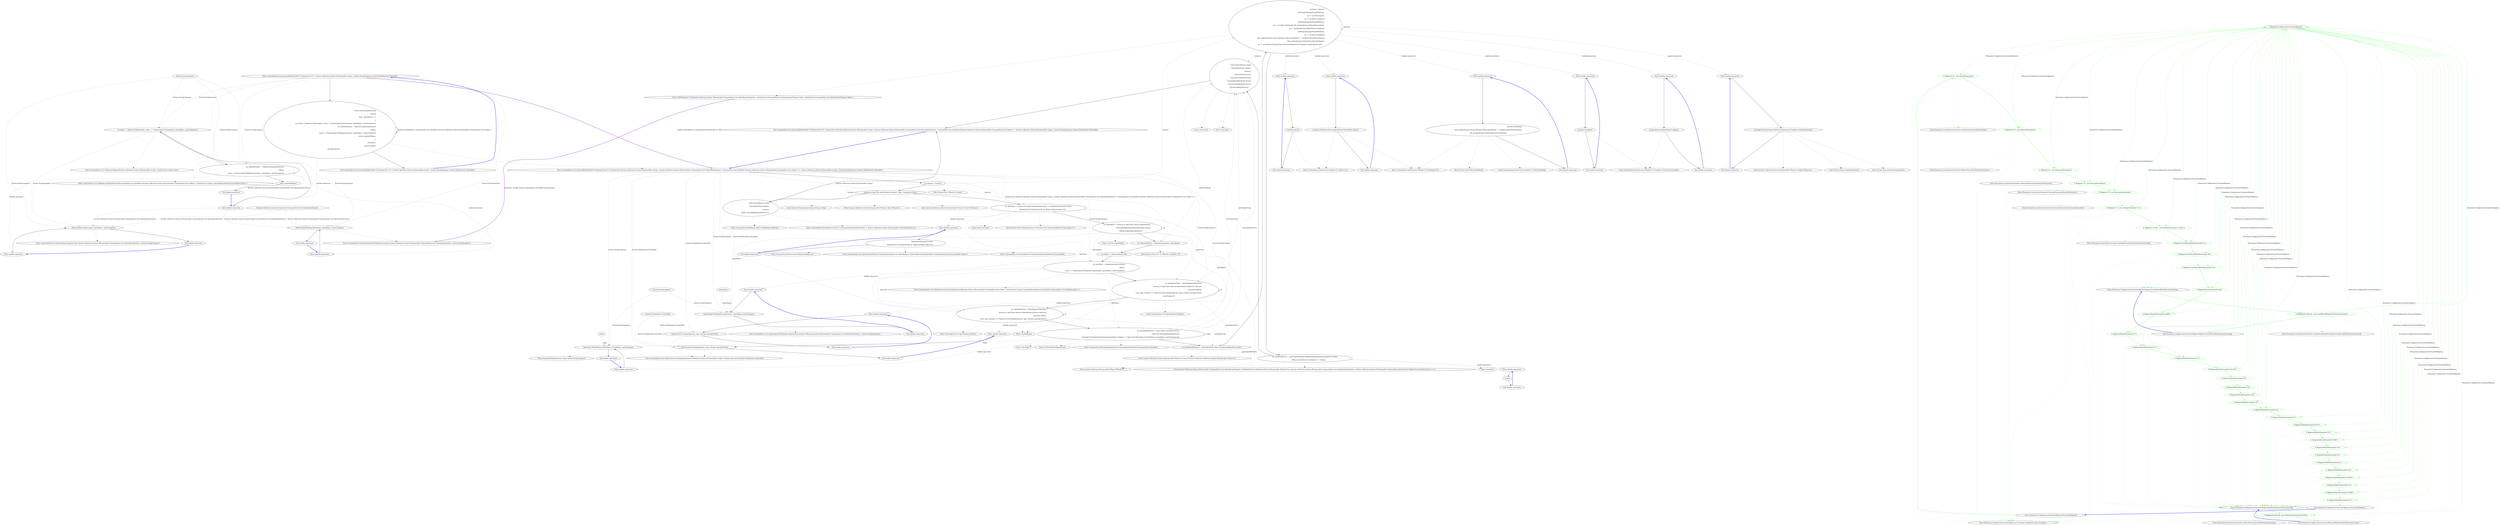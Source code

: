 digraph  {
n109 [label="System.StringComparer", span=""];
n110 [label="System.Collections.Generic.IEnumerable<CommandLine.Core.OptionSpecification>", span=""];
n111 [label="System.StringComparer", span=""];
n112 [label=optionSpecs, span=""];
n113 [label="System.Globalization.CultureInfo", span=""];
n114 [label=token, span=""];
n0 [cluster="CommandLine.Core.InstanceBuilder.Build<T>(System.Func<T>, System.Collections.Generic.IEnumerable<string>, System.StringComparer, System.Globalization.CultureInfo)", label="Entry CommandLine.Core.InstanceBuilder.Build<T>(System.Func<T>, System.Collections.Generic.IEnumerable<string>, System.StringComparer, System.Globalization.CultureInfo)", span="12-12"];
n1 [cluster="CommandLine.Core.InstanceBuilder.Build<T>(System.Func<T>, System.Collections.Generic.IEnumerable<string>, System.StringComparer, System.Globalization.CultureInfo)", label="return InstanceBuilder.Build(\r\n                factory,\r\n                (args, optionSpecs) =>\r\n                    {\r\n                        var tokens = Tokenizer.Tokenize(args, name => NameLookup.Contains(name, optionSpecs, nameComparer));\r\n                        var explodedTokens = Tokenizer.ExplodeOptionList(\r\n                            tokens,\r\n                            name => NameLookup.WithSeparator(name, optionSpecs, nameComparer));\r\n                        return explodedTokens;\r\n                    },\r\n                arguments,\r\n                nameComparer,\r\n                parsingCulture);", span="18-30"];
n5 [cluster="lambda expression", label="var tokens = Tokenizer.Tokenize(args, name => NameLookup.Contains(name, optionSpecs, nameComparer))", span="22-22"];
n12 [cluster="lambda expression", label="NameLookup.Contains(name, optionSpecs, nameComparer)", span="22-22"];
n6 [cluster="lambda expression", label="var explodedTokens = Tokenizer.ExplodeOptionList(\r\n                            tokens,\r\n                            name => NameLookup.WithSeparator(name, optionSpecs, nameComparer))", span="23-25"];
n16 [cluster="lambda expression", label="NameLookup.WithSeparator(name, optionSpecs, nameComparer)", span="25-25"];
n2 [cluster="CommandLine.Core.InstanceBuilder.Build<T>(System.Func<T>, System.Collections.Generic.IEnumerable<string>, System.StringComparer, System.Globalization.CultureInfo)", label="Exit CommandLine.Core.InstanceBuilder.Build<T>(System.Func<T>, System.Collections.Generic.IEnumerable<string>, System.StringComparer, System.Globalization.CultureInfo)", span="12-12"];
n3 [cluster="CommandLine.Core.InstanceBuilder.Build<T>(System.Func<T>, System.Func<System.Collections.Generic.IEnumerable<string>, System.Collections.Generic.IEnumerable<CommandLine.Core.OptionSpecification>, CommandLine.Core.StatePair<System.Collections.Generic.IEnumerable<CommandLine.Core.Token>>>, System.Collections.Generic.IEnumerable<string>, System.StringComparer, System.Globalization.CultureInfo)", label="Entry CommandLine.Core.InstanceBuilder.Build<T>(System.Func<T>, System.Func<System.Collections.Generic.IEnumerable<string>, System.Collections.Generic.IEnumerable<CommandLine.Core.OptionSpecification>, CommandLine.Core.StatePair<System.Collections.Generic.IEnumerable<CommandLine.Core.Token>>>, System.Collections.Generic.IEnumerable<string>, System.StringComparer, System.Globalization.CultureInfo)", span="33-33"];
n4 [cluster="lambda expression", label="Entry lambda expression", span="20-27"];
n9 [cluster="CommandLine.Core.Tokenizer.Tokenize(System.Collections.Generic.IEnumerable<string>, System.Func<string, bool>)", label="Entry CommandLine.Core.Tokenizer.Tokenize(System.Collections.Generic.IEnumerable<string>, System.Func<string, bool>)", span="11-11"];
n11 [cluster="lambda expression", label="Entry lambda expression", span="22-22"];
n7 [cluster="lambda expression", label="return explodedTokens;", span="26-26"];
n10 [cluster="CommandLine.Core.Tokenizer.ExplodeOptionList(CommandLine.Core.StatePair<System.Collections.Generic.IEnumerable<CommandLine.Core.Token>>, System.Func<string, CommandLine.Infrastructure.Maybe<char>>)", label="Entry CommandLine.Core.Tokenizer.ExplodeOptionList(CommandLine.Core.StatePair<System.Collections.Generic.IEnumerable<CommandLine.Core.Token>>, System.Func<string, CommandLine.Infrastructure.Maybe<char>>)", span="44-44"];
n15 [cluster="lambda expression", label="Entry lambda expression", span="25-25"];
n8 [cluster="lambda expression", label="Exit lambda expression", span="20-27"];
n13 [cluster="lambda expression", label="Exit lambda expression", span="22-22"];
n14 [cluster="CommandLine.Core.NameLookup.Contains(string, System.Collections.Generic.IEnumerable<CommandLine.Core.OptionSpecification>, System.StringComparer)", label="Entry CommandLine.Core.NameLookup.Contains(string, System.Collections.Generic.IEnumerable<CommandLine.Core.OptionSpecification>, System.StringComparer)", span="11-11"];
n17 [cluster="lambda expression", label="Exit lambda expression", span="25-25"];
n18 [cluster="CommandLine.Core.NameLookup.WithSeparator(string, System.Collections.Generic.IEnumerable<CommandLine.Core.OptionSpecification>, System.StringComparer)", label="Entry CommandLine.Core.NameLookup.WithSeparator(string, System.Collections.Generic.IEnumerable<CommandLine.Core.OptionSpecification>, System.StringComparer)", span="16-16"];
n19 [cluster="CommandLine.Core.InstanceBuilder.Build<T>(System.Func<T>, System.Func<System.Collections.Generic.IEnumerable<string>, System.Collections.Generic.IEnumerable<CommandLine.Core.OptionSpecification>, CommandLine.Core.StatePair<System.Collections.Generic.IEnumerable<CommandLine.Core.Token>>>, System.Collections.Generic.IEnumerable<string>, System.StringComparer, System.Globalization.CultureInfo)", label="var instance = factory()", span="40-40"];
n20 [cluster="CommandLine.Core.InstanceBuilder.Build<T>(System.Func<T>, System.Func<System.Collections.Generic.IEnumerable<string>, System.Collections.Generic.IEnumerable<CommandLine.Core.OptionSpecification>, CommandLine.Core.StatePair<System.Collections.Generic.IEnumerable<CommandLine.Core.Token>>>, System.Collections.Generic.IEnumerable<string>, System.StringComparer, System.Globalization.CultureInfo)", label="arguments.Any() && nameComparer.Equals(''--help'', arguments.First())", span="42-42"];
n24 [cluster="CommandLine.Core.InstanceBuilder.Build<T>(System.Func<T>, System.Func<System.Collections.Generic.IEnumerable<string>, System.Collections.Generic.IEnumerable<CommandLine.Core.OptionSpecification>, CommandLine.Core.StatePair<System.Collections.Generic.IEnumerable<CommandLine.Core.Token>>>, System.Collections.Generic.IEnumerable<string>, System.StringComparer, System.Globalization.CultureInfo)", label="var tokenizerResult = tokenizer(arguments, optionSpecs)", span="57-57"];
n26 [cluster="CommandLine.Core.InstanceBuilder.Build<T>(System.Func<T>, System.Func<System.Collections.Generic.IEnumerable<string>, System.Collections.Generic.IEnumerable<CommandLine.Core.OptionSpecification>, CommandLine.Core.StatePair<System.Collections.Generic.IEnumerable<CommandLine.Core.Token>>>, System.Collections.Generic.IEnumerable<string>, System.StringComparer, System.Globalization.CultureInfo)", label="var partitions = TokenPartitioner.Partition(\r\n                tokens,\r\n                name => TypeLookup.FindTypeDescriptor(name, optionSpecs, nameComparer))", span="61-63"];
n66 [cluster="lambda expression", label="TypeLookup.FindTypeDescriptor(name, optionSpecs, nameComparer)", span="63-63"];
n27 [cluster="CommandLine.Core.InstanceBuilder.Build<T>(System.Func<T>, System.Func<System.Collections.Generic.IEnumerable<string>, System.Collections.Generic.IEnumerable<CommandLine.Core.OptionSpecification>, CommandLine.Core.StatePair<System.Collections.Generic.IEnumerable<CommandLine.Core.Token>>>, System.Collections.Generic.IEnumerable<string>, System.StringComparer, System.Globalization.CultureInfo)", label="var optionSpecProps = OptionMapper.MapValues(\r\n                (from pt in specProps where pt.Specification.IsOption() select pt),\r\n                partitions.Options,\r\n                (vals, type, isScalar) => TypeConverter.ChangeType(vals, type, isScalar, parsingCulture),\r\n                nameComparer)", span="65-69"];
n70 [cluster="lambda expression", label="TypeConverter.ChangeType(vals, type, isScalar, parsingCulture)", span="68-68"];
n28 [cluster="CommandLine.Core.InstanceBuilder.Build<T>(System.Func<T>, System.Func<System.Collections.Generic.IEnumerable<string>, System.Collections.Generic.IEnumerable<CommandLine.Core.OptionSpecification>, CommandLine.Core.StatePair<System.Collections.Generic.IEnumerable<CommandLine.Core.Token>>>, System.Collections.Generic.IEnumerable<string>, System.StringComparer, System.Globalization.CultureInfo)", label="var valueSpecProps = ValueMapper.MapValues(\r\n                (from pt in specProps where pt.Specification.IsValue() select pt),\r\n                    partitions.Values,\r\n                (vals, type, isScalar) => TypeConverter.ChangeType(vals, type, isScalar, parsingCulture))", span="71-74"];
n74 [cluster="lambda expression", label="TypeConverter.ChangeType(vals, type, isScalar, parsingCulture)", span="74-74"];
n29 [cluster="CommandLine.Core.InstanceBuilder.Build<T>(System.Func<T>, System.Func<System.Collections.Generic.IEnumerable<string>, System.Collections.Generic.IEnumerable<CommandLine.Core.OptionSpecification>, CommandLine.Core.StatePair<System.Collections.Generic.IEnumerable<CommandLine.Core.Token>>>, System.Collections.Generic.IEnumerable<string>, System.StringComparer, System.Globalization.CultureInfo)", label="var missingValueErrors = from token in partitions.Errors\r\n                                     select new MissingValueOptionError(\r\n                                         NameInfo.FromOptionSpecification(optionSpecs.Single(o => token.Text.MatchName(o.ShortName, o.LongName, nameComparer))))", span="76-78"];
n77 [cluster="lambda expression", label="token.Text.MatchName(o.ShortName, o.LongName, nameComparer)", span="78-78"];
n35 [cluster="System.Func<TResult>.Invoke()", label="Entry System.Func<TResult>.Invoke()", span="0-0"];
n21 [cluster="CommandLine.Core.InstanceBuilder.Build<T>(System.Func<T>, System.Func<System.Collections.Generic.IEnumerable<string>, System.Collections.Generic.IEnumerable<CommandLine.Core.OptionSpecification>, CommandLine.Core.StatePair<System.Collections.Generic.IEnumerable<CommandLine.Core.Token>>>, System.Collections.Generic.IEnumerable<string>, System.StringComparer, System.Globalization.CultureInfo)", label="return ParserResult.Create(\r\n                    ParserResultType.Options,\r\n                    instance,\r\n                    new[] { new HelpRequestedError() });", span="44-47"];
n22 [cluster="CommandLine.Core.InstanceBuilder.Build<T>(System.Func<T>, System.Func<System.Collections.Generic.IEnumerable<string>, System.Collections.Generic.IEnumerable<CommandLine.Core.OptionSpecification>, CommandLine.Core.StatePair<System.Collections.Generic.IEnumerable<CommandLine.Core.Token>>>, System.Collections.Generic.IEnumerable<string>, System.StringComparer, System.Globalization.CultureInfo)", label="var specProps = instance.GetType().GetSpecifications(pi => SpecificationProperty.Create(\r\n                    Specification.FromProperty(pi), pi, Maybe.Nothing<object>()))", span="50-51"];
n31 [cluster="CommandLine.Core.InstanceBuilder.Build<T>(System.Func<T>, System.Func<System.Collections.Generic.IEnumerable<string>, System.Collections.Generic.IEnumerable<CommandLine.Core.OptionSpecification>, CommandLine.Core.StatePair<System.Collections.Generic.IEnumerable<CommandLine.Core.Token>>>, System.Collections.Generic.IEnumerable<string>, System.StringComparer, System.Globalization.CultureInfo)", label="instance = instance\r\n                .SetProperties(specPropsWithValue,\r\n                    sp => sp.Value.IsJust(),\r\n                    sp => sp.Value.FromJust())\r\n                .SetProperties(specPropsWithValue,\r\n                    sp => sp.Value.IsNothing() && sp.Specification.DefaultValue.IsJust(),\r\n                    sp => sp.Specification.DefaultValue.FromJust())\r\n                .SetProperties(specPropsWithValue,\r\n                    sp => sp.Value.IsNothing()\r\n                        && sp.Specification.ConversionType.ToDescriptorKind() == TypeDescriptorKind.Sequence\r\n                        && sp.Specification.DefaultValue.MatchNothing(),\r\n                    sp => sp.Property.PropertyType.GetGenericArguments().Single().CreateEmptyArray())", span="82-93"];
n36 [cluster="System.Collections.Generic.IEnumerable<TSource>.Any<TSource>()", label="Entry System.Collections.Generic.IEnumerable<TSource>.Any<TSource>()", span="0-0"];
n37 [cluster="System.Collections.Generic.IEnumerable<TSource>.First<TSource>()", label="Entry System.Collections.Generic.IEnumerable<TSource>.First<TSource>()", span="0-0"];
n38 [cluster="System.StringComparer.Equals(string, string)", label="Entry System.StringComparer.Equals(string, string)", span="0-0"];
n23 [cluster="CommandLine.Core.InstanceBuilder.Build<T>(System.Func<T>, System.Func<System.Collections.Generic.IEnumerable<string>, System.Collections.Generic.IEnumerable<CommandLine.Core.OptionSpecification>, CommandLine.Core.StatePair<System.Collections.Generic.IEnumerable<CommandLine.Core.Token>>>, System.Collections.Generic.IEnumerable<string>, System.StringComparer, System.Globalization.CultureInfo)", label="var optionSpecs = (from pt in specProps select pt.Specification)\r\n                .ThrowingValidate(SpecificationGuards.Lookup)\r\n                .OfType<OptionSpecification>()", span="53-55"];
n41 [cluster="object.GetType()", label="Entry object.GetType()", span="0-0"];
n42 [cluster="System.Type.GetSpecifications<T>(System.Func<System.Reflection.PropertyInfo, T>)", label="Entry System.Type.GetSpecifications<T>(System.Func<System.Reflection.PropertyInfo, T>)", span="12-12"];
n59 [cluster="lambda expression", label="Entry lambda expression", span="50-51"];
n43 [cluster="Unk.ThrowingValidate", label="Entry Unk.ThrowingValidate", span=""];
n44 [cluster="System.Collections.IEnumerable.OfType<TResult>()", label="Entry System.Collections.IEnumerable.OfType<TResult>()", span="0-0"];
n25 [cluster="CommandLine.Core.InstanceBuilder.Build<T>(System.Func<T>, System.Func<System.Collections.Generic.IEnumerable<string>, System.Collections.Generic.IEnumerable<CommandLine.Core.OptionSpecification>, CommandLine.Core.StatePair<System.Collections.Generic.IEnumerable<CommandLine.Core.Token>>>, System.Collections.Generic.IEnumerable<string>, System.StringComparer, System.Globalization.CultureInfo)", label="var tokens = tokenizerResult.Value", span="59-59"];
n45 [cluster="System.Func<T1, T2, TResult>.Invoke(T1, T2)", label="Entry System.Func<T1, T2, TResult>.Invoke(T1, T2)", span="0-0"];
n33 [cluster="CommandLine.Core.InstanceBuilder.Build<T>(System.Func<T>, System.Func<System.Collections.Generic.IEnumerable<string>, System.Collections.Generic.IEnumerable<CommandLine.Core.OptionSpecification>, CommandLine.Core.StatePair<System.Collections.Generic.IEnumerable<CommandLine.Core.Token>>>, System.Collections.Generic.IEnumerable<string>, System.StringComparer, System.Globalization.CultureInfo)", label="return ParserResult.Create(\r\n                ParserResultType.Options,\r\n                instance,\r\n                tokenizerResult.Errors\r\n                    .Concat(missingValueErrors)\r\n                    .Concat(optionSpecProps.Errors)\r\n                    .Concat(valueSpecProps.Errors)\r\n                    .Concat(validationErrors));", span="98-105"];
n46 [cluster="CommandLine.Core.TokenPartitioner.Partition(System.Collections.Generic.IEnumerable<CommandLine.Core.Token>, System.Func<string, CommandLine.Infrastructure.Maybe<CommandLine.Core.TypeDescriptor>>)", label="Entry CommandLine.Core.TokenPartitioner.Partition(System.Collections.Generic.IEnumerable<CommandLine.Core.Token>, System.Func<string, CommandLine.Infrastructure.Maybe<CommandLine.Core.TypeDescriptor>>)", span="12-12"];
n65 [cluster="lambda expression", label="Entry lambda expression", span="63-63"];
n47 [cluster="CommandLine.Core.Specification.IsOption()", label="Entry CommandLine.Core.Specification.IsOption()", span="11-11"];
n48 [cluster="Unk.MapValues", label="Entry Unk.MapValues", span=""];
n69 [cluster="lambda expression", label="Entry lambda expression", span="68-68"];
n30 [cluster="CommandLine.Core.InstanceBuilder.Build<T>(System.Func<T>, System.Func<System.Collections.Generic.IEnumerable<string>, System.Collections.Generic.IEnumerable<CommandLine.Core.OptionSpecification>, CommandLine.Core.StatePair<System.Collections.Generic.IEnumerable<CommandLine.Core.Token>>>, System.Collections.Generic.IEnumerable<string>, System.StringComparer, System.Globalization.CultureInfo)", label="var specPropsWithValue = optionSpecProps.Value.Concat(valueSpecProps.Value)", span="80-80"];
n49 [cluster="CommandLine.Core.Specification.IsValue()", label="Entry CommandLine.Core.Specification.IsValue()", span="16-16"];
n73 [cluster="lambda expression", label="Entry lambda expression", span="74-74"];
n50 [cluster="CommandLine.MissingValueOptionError.MissingValueOptionError(CommandLine.NameInfo)", label="Entry CommandLine.MissingValueOptionError.MissingValueOptionError(CommandLine.NameInfo)", span="261-261"];
n51 [cluster="Unk.Single", label="Entry Unk.Single", span=""];
n52 [cluster="Unk.FromOptionSpecification", label="Entry Unk.FromOptionSpecification", span=""];
n76 [cluster="lambda expression", label="Entry lambda expression", span="78-78"];
n53 [cluster="System.Collections.Generic.IEnumerable<TSource>.Concat<TSource>(System.Collections.Generic.IEnumerable<TSource>)", label="Entry System.Collections.Generic.IEnumerable<TSource>.Concat<TSource>(System.Collections.Generic.IEnumerable<TSource>)", span="0-0"];
n32 [cluster="CommandLine.Core.InstanceBuilder.Build<T>(System.Func<T>, System.Func<System.Collections.Generic.IEnumerable<string>, System.Collections.Generic.IEnumerable<CommandLine.Core.OptionSpecification>, CommandLine.Core.StatePair<System.Collections.Generic.IEnumerable<CommandLine.Core.Token>>>, System.Collections.Generic.IEnumerable<string>, System.StringComparer, System.Globalization.CultureInfo)", label="var validationErrors = specPropsWithValue.Validate(SpecificationPropertyRules.Lookup)\r\n                .OfType<Just<Error>>().Select(e => e.Value)", span="95-96"];
n54 [cluster="T.SetProperties<T>(System.Collections.Generic.IEnumerable<CommandLine.Core.SpecificationProperty>, System.Func<CommandLine.Core.SpecificationProperty, bool>, System.Func<CommandLine.Core.SpecificationProperty, object>)", label="Entry T.SetProperties<T>(System.Collections.Generic.IEnumerable<CommandLine.Core.SpecificationProperty>, System.Func<CommandLine.Core.SpecificationProperty, bool>, System.Func<CommandLine.Core.SpecificationProperty, object>)", span="38-38"];
n80 [cluster="lambda expression", label="Entry lambda expression", span="84-84"];
n84 [cluster="lambda expression", label="Entry lambda expression", span="85-85"];
n88 [cluster="lambda expression", label="Entry lambda expression", span="87-87"];
n92 [cluster="lambda expression", label="Entry lambda expression", span="88-88"];
n95 [cluster="lambda expression", label="Entry lambda expression", span="90-92"];
n100 [cluster="lambda expression", label="Entry lambda expression", span="93-93"];
n55 [cluster="System.Collections.Generic.IEnumerable<CommandLine.Core.SpecificationProperty>.Validate(System.Collections.Generic.IEnumerable<System.Func<System.Collections.Generic.IEnumerable<CommandLine.Core.SpecificationProperty>, System.Collections.Generic.IEnumerable<CommandLine.Infrastructure.Maybe<CommandLine.Error>>>>)", label="Entry System.Collections.Generic.IEnumerable<CommandLine.Core.SpecificationProperty>.Validate(System.Collections.Generic.IEnumerable<System.Func<System.Collections.Generic.IEnumerable<CommandLine.Core.SpecificationProperty>, System.Collections.Generic.IEnumerable<CommandLine.Infrastructure.Maybe<CommandLine.Error>>>>)", span="40-40"];
n56 [cluster="Unk.Select", label="Entry Unk.Select", span=""];
n106 [cluster="lambda expression", label="Entry lambda expression", span="96-96"];
n34 [cluster="CommandLine.Core.InstanceBuilder.Build<T>(System.Func<T>, System.Func<System.Collections.Generic.IEnumerable<string>, System.Collections.Generic.IEnumerable<CommandLine.Core.OptionSpecification>, CommandLine.Core.StatePair<System.Collections.Generic.IEnumerable<CommandLine.Core.Token>>>, System.Collections.Generic.IEnumerable<string>, System.StringComparer, System.Globalization.CultureInfo)", label="Exit CommandLine.Core.InstanceBuilder.Build<T>(System.Func<T>, System.Func<System.Collections.Generic.IEnumerable<string>, System.Collections.Generic.IEnumerable<CommandLine.Core.OptionSpecification>, CommandLine.Core.StatePair<System.Collections.Generic.IEnumerable<CommandLine.Core.Token>>>, System.Collections.Generic.IEnumerable<string>, System.StringComparer, System.Globalization.CultureInfo)", span="33-33"];
n57 [cluster="Unk.Concat", label="Entry Unk.Concat", span=""];
n58 [cluster="Unk.Create", label="Entry Unk.Create", span=""];
n39 [cluster="CommandLine.HelpRequestedError.HelpRequestedError()", label="Entry CommandLine.HelpRequestedError.HelpRequestedError()", span="338-338"];
n40 [cluster="CommandLine.ParserResult.Create<T>(CommandLine.ParserResultType, T, System.Collections.Generic.IEnumerable<CommandLine.Error>)", label="Entry CommandLine.ParserResult.Create<T>(CommandLine.ParserResultType, T, System.Collections.Generic.IEnumerable<CommandLine.Error>)", span="100-100"];
n60 [cluster="lambda expression", label="SpecificationProperty.Create(\r\n                    Specification.FromProperty(pi), pi, Maybe.Nothing<object>())", span="50-51"];
n61 [cluster="lambda expression", label="Exit lambda expression", span="50-51"];
n62 [cluster="CommandLine.Core.Specification.FromProperty(System.Reflection.PropertyInfo)", label="Entry CommandLine.Core.Specification.FromProperty(System.Reflection.PropertyInfo)", span="74-74"];
n63 [cluster="CommandLine.Infrastructure.Maybe.Nothing<T>()", label="Entry CommandLine.Infrastructure.Maybe.Nothing<T>()", span="66-66"];
n64 [cluster="CommandLine.Core.SpecificationProperty.Create(CommandLine.Core.Specification, System.Reflection.PropertyInfo, CommandLine.Infrastructure.Maybe<object>)", label="Entry CommandLine.Core.SpecificationProperty.Create(CommandLine.Core.Specification, System.Reflection.PropertyInfo, CommandLine.Infrastructure.Maybe<object>)", span="21-21"];
n67 [cluster="lambda expression", label="Exit lambda expression", span="63-63"];
n68 [cluster="CommandLine.Core.TypeLookup.FindTypeDescriptor(string, System.Collections.Generic.IEnumerable<CommandLine.Core.OptionSpecification>, System.StringComparer)", label="Entry CommandLine.Core.TypeLookup.FindTypeDescriptor(string, System.Collections.Generic.IEnumerable<CommandLine.Core.OptionSpecification>, System.StringComparer)", span="11-11"];
n71 [cluster="lambda expression", label="Exit lambda expression", span="68-68"];
n72 [cluster="CommandLine.Core.TypeConverter.ChangeType(System.Collections.Generic.IEnumerable<string>, System.Type, bool, System.Globalization.CultureInfo)", label="Entry CommandLine.Core.TypeConverter.ChangeType(System.Collections.Generic.IEnumerable<string>, System.Type, bool, System.Globalization.CultureInfo)", span="12-12"];
n75 [cluster="lambda expression", label="Exit lambda expression", span="74-74"];
n78 [cluster="lambda expression", label="Exit lambda expression", span="78-78"];
n79 [cluster="string.MatchName(string, string, System.StringComparer)", label="Entry string.MatchName(string, string, System.StringComparer)", span="8-8"];
n81 [cluster="lambda expression", label="sp.Value.IsJust()", span="84-84"];
n82 [cluster="lambda expression", label="Exit lambda expression", span="84-84"];
n83 [cluster="CommandLine.Infrastructure.Maybe<T>.IsJust<T>()", label="Entry CommandLine.Infrastructure.Maybe<T>.IsJust<T>()", span="152-152"];
n85 [cluster="lambda expression", label="sp.Value.FromJust()", span="85-85"];
n86 [cluster="lambda expression", label="Exit lambda expression", span="85-85"];
n87 [cluster="CommandLine.Infrastructure.Maybe<T>.FromJust<T>(System.Exception)", label="Entry CommandLine.Infrastructure.Maybe<T>.FromJust<T>(System.Exception)", span="137-137"];
n89 [cluster="lambda expression", label="sp.Value.IsNothing() && sp.Specification.DefaultValue.IsJust()", span="87-87"];
n90 [cluster="lambda expression", label="Exit lambda expression", span="87-87"];
n91 [cluster="CommandLine.Infrastructure.Maybe<T>.IsNothing<T>()", label="Entry CommandLine.Infrastructure.Maybe<T>.IsNothing<T>()", span="147-147"];
n93 [cluster="lambda expression", label="sp.Specification.DefaultValue.FromJust()", span="88-88"];
n94 [cluster="lambda expression", label="Exit lambda expression", span="88-88"];
n96 [cluster="lambda expression", label="sp.Value.IsNothing()\r\n                        && sp.Specification.ConversionType.ToDescriptorKind() == TypeDescriptorKind.Sequence\r\n                        && sp.Specification.DefaultValue.MatchNothing()", span="90-92"];
n97 [cluster="lambda expression", label="Exit lambda expression", span="90-92"];
n98 [cluster="System.Type.ToDescriptorKind()", label="Entry System.Type.ToDescriptorKind()", span="22-22"];
n99 [cluster="CommandLine.Infrastructure.Maybe<T>.MatchNothing()", label="Entry CommandLine.Infrastructure.Maybe<T>.MatchNothing()", span="26-26"];
n101 [cluster="lambda expression", label="sp.Property.PropertyType.GetGenericArguments().Single().CreateEmptyArray()", span="93-93"];
n102 [cluster="lambda expression", label="Exit lambda expression", span="93-93"];
n103 [cluster="System.Type.GetGenericArguments()", label="Entry System.Type.GetGenericArguments()", span="0-0"];
n104 [cluster="System.Collections.Generic.IEnumerable<TSource>.Single<TSource>()", label="Entry System.Collections.Generic.IEnumerable<TSource>.Single<TSource>()", span="0-0"];
n105 [cluster="System.Type.CreateEmptyArray()", label="Entry System.Type.CreateEmptyArray()", span="81-81"];
n107 [cluster="lambda expression", label="e.Value", span="96-96"];
n108 [cluster="lambda expression", label="Exit lambda expression", span="96-96"];
d1 [cluster="Humanizer.Configuration.FormatterRegistry.FormatterRegistry()", color=green, community=0, label="0: Register(''ar'', new ArabicFormatter())", span="8-8"];
d50 [label="Humanizer.Configuration.FormatterRegistry", span=""];
d0 [cluster="Humanizer.Configuration.FormatterRegistry.FormatterRegistry()", label="Entry Humanizer.Configuration.FormatterRegistry.FormatterRegistry()", span="6-6"];
d2 [cluster="Humanizer.Configuration.FormatterRegistry.FormatterRegistry()", color=green, community=0, label="0: Register(''he'', new HebrewFormatter())", span="9-9"];
d35 [cluster="Humanizer.Localisation.Formatters.ArabicFormatter.ArabicFormatter()", label="Entry Humanizer.Localisation.Formatters.ArabicFormatter.ArabicFormatter()", span="7-7"];
d36 [cluster="Humanizer.Configuration.LocaliserRegistry<TLocaliser>.Register(string, TLocaliser)", label="Entry Humanizer.Configuration.LocaliserRegistry<TLocaliser>.Register(string, TLocaliser)", span="54-54"];
d3 [cluster="Humanizer.Configuration.FormatterRegistry.FormatterRegistry()", color=green, community=0, label="0: Register(''ro'', new RomanianFormatter())", span="10-10"];
d37 [cluster="Humanizer.Localisation.Formatters.HebrewFormatter.HebrewFormatter()", label="Entry Humanizer.Localisation.Formatters.HebrewFormatter.HebrewFormatter()", span="7-7"];
d4 [cluster="Humanizer.Configuration.FormatterRegistry.FormatterRegistry()", color=green, community=0, label="0: Register(''ru'', new RussianFormatter())", span="11-11"];
d38 [cluster="Humanizer.Localisation.Formatters.RomanianFormatter.RomanianFormatter()", label="Entry Humanizer.Localisation.Formatters.RomanianFormatter.RomanianFormatter()", span="6-6"];
d5 [cluster="Humanizer.Configuration.FormatterRegistry.FormatterRegistry()", color=green, community=0, label="0: Register(''sl'', new SlovenianFormatter())", span="12-12"];
d39 [cluster="Humanizer.Localisation.Formatters.RussianFormatter.RussianFormatter()", label="Entry Humanizer.Localisation.Formatters.RussianFormatter.RussianFormatter()", span="6-6"];
d6 [cluster="Humanizer.Configuration.FormatterRegistry.FormatterRegistry()", color=green, community=0, label="0: Register(''sr'', new SerbianFormatter(''sr''))", span="13-13"];
d40 [cluster="Humanizer.Localisation.Formatters.SlovenianFormatter.SlovenianFormatter()", label="Entry Humanizer.Localisation.Formatters.SlovenianFormatter.SlovenianFormatter()", span="7-7"];
d7 [cluster="Humanizer.Configuration.FormatterRegistry.FormatterRegistry()", color=green, community=0, label="0: Register(''sr-Latn'', new SerbianFormatter(''sr-Latn''))", span="14-14"];
d41 [cluster="Humanizer.Localisation.Formatters.SerbianFormatter.SerbianFormatter(string)", label="Entry Humanizer.Localisation.Formatters.SerbianFormatter.SerbianFormatter(string)", span="6-6"];
d8 [cluster="Humanizer.Configuration.FormatterRegistry.FormatterRegistry()", color=green, community=0, label="0: RegisterCzechSlovakPolishFormatter(''cs'')", span="15-15"];
d9 [cluster="Humanizer.Configuration.FormatterRegistry.FormatterRegistry()", color=green, community=0, label="0: RegisterCzechSlovakPolishFormatter(''pl'')", span="16-16"];
d42 [cluster="Humanizer.Configuration.FormatterRegistry.RegisterCzechSlovakPolishFormatter(string)", label="Entry Humanizer.Configuration.FormatterRegistry.RegisterCzechSlovakPolishFormatter(string)", span="48-48"];
d10 [cluster="Humanizer.Configuration.FormatterRegistry.FormatterRegistry()", color=green, community=0, label="0: RegisterCzechSlovakPolishFormatter(''sk'')", span="17-17"];
d11 [cluster="Humanizer.Configuration.FormatterRegistry.FormatterRegistry()", color=green, community=0, label="0: RegisterDefaultFormatter(''bg'')", span="18-18"];
d12 [cluster="Humanizer.Configuration.FormatterRegistry.FormatterRegistry()", color=green, community=0, label="0: RegisterDefaultFormatter(''pt-BR'')", span="19-19"];
d43 [cluster="Humanizer.Configuration.FormatterRegistry.RegisterDefaultFormatter(string)", label="Entry Humanizer.Configuration.FormatterRegistry.RegisterDefaultFormatter(string)", span="43-43"];
d13 [cluster="Humanizer.Configuration.FormatterRegistry.FormatterRegistry()", color=green, community=0, label="0: RegisterDefaultFormatter(''sv'')", span="20-20"];
d14 [cluster="Humanizer.Configuration.FormatterRegistry.FormatterRegistry()", color=green, community=0, label="0: RegisterDefaultFormatter(''tr'')", span="21-21"];
d15 [cluster="Humanizer.Configuration.FormatterRegistry.FormatterRegistry()", color=green, community=0, label="0: RegisterDefaultFormatter(''vi'')", span="22-22"];
d16 [cluster="Humanizer.Configuration.FormatterRegistry.FormatterRegistry()", color=green, community=0, label="0: RegisterDefaultFormatter(''en-US'')", span="23-23"];
d17 [cluster="Humanizer.Configuration.FormatterRegistry.FormatterRegistry()", color=green, community=0, label="0: RegisterDefaultFormatter(''af'')", span="24-24"];
d18 [cluster="Humanizer.Configuration.FormatterRegistry.FormatterRegistry()", color=green, community=0, label="0: RegisterDefaultFormatter(''da'')", span="25-25"];
d19 [cluster="Humanizer.Configuration.FormatterRegistry.FormatterRegistry()", color=green, community=0, label="0: RegisterDefaultFormatter(''de'')", span="26-26"];
d20 [cluster="Humanizer.Configuration.FormatterRegistry.FormatterRegistry()", color=green, community=0, label="0: RegisterDefaultFormatter(''el'')", span="27-27"];
d21 [cluster="Humanizer.Configuration.FormatterRegistry.FormatterRegistry()", color=green, community=0, label="0: RegisterDefaultFormatter(''es'')", span="28-28"];
d22 [cluster="Humanizer.Configuration.FormatterRegistry.FormatterRegistry()", color=green, community=0, label="0: RegisterDefaultFormatter(''fa'')", span="29-29"];
d23 [cluster="Humanizer.Configuration.FormatterRegistry.FormatterRegistry()", color=green, community=0, label="0: RegisterDefaultFormatter(''fi-FI'')", span="30-30"];
d24 [cluster="Humanizer.Configuration.FormatterRegistry.FormatterRegistry()", color=green, community=0, label="0: RegisterDefaultFormatter(''fr'')", span="31-31"];
d25 [cluster="Humanizer.Configuration.FormatterRegistry.FormatterRegistry()", color=green, community=0, label="0: RegisterDefaultFormatter(''fr-BE'')", span="32-32"];
d26 [cluster="Humanizer.Configuration.FormatterRegistry.FormatterRegistry()", color=green, community=0, label="0: RegisterDefaultFormatter(''hu'')", span="33-33"];
d27 [cluster="Humanizer.Configuration.FormatterRegistry.FormatterRegistry()", color=green, community=0, label="0: RegisterDefaultFormatter(''id'')", span="34-34"];
d28 [cluster="Humanizer.Configuration.FormatterRegistry.FormatterRegistry()", color=green, community=0, label="0: RegisterDefaultFormatter(''ja'')", span="35-35"];
d29 [cluster="Humanizer.Configuration.FormatterRegistry.FormatterRegistry()", color=green, community=0, label="0: RegisterDefaultFormatter(''nb'')", span="36-36"];
d30 [cluster="Humanizer.Configuration.FormatterRegistry.FormatterRegistry()", color=green, community=0, label="0: RegisterDefaultFormatter(''nb-NO'')", span="37-37"];
d31 [cluster="Humanizer.Configuration.FormatterRegistry.FormatterRegistry()", color=green, community=0, label="0: RegisterDefaultFormatter(''nl'')", span="38-38"];
d32 [cluster="Humanizer.Configuration.FormatterRegistry.FormatterRegistry()", color=green, community=0, label="0: RegisterDefaultFormatter(''bn-BD'')", span="39-39"];
d33 [cluster="Humanizer.Configuration.FormatterRegistry.FormatterRegistry()", color=green, community=0, label="0: RegisterDefaultFormatter(''it'')", span="40-40"];
d34 [cluster="Humanizer.Configuration.FormatterRegistry.FormatterRegistry()", label="Exit Humanizer.Configuration.FormatterRegistry.FormatterRegistry()", span="6-6"];
d44 [cluster="Humanizer.Configuration.FormatterRegistry.RegisterDefaultFormatter(string)", color=green, community=0, label="0: Register(localeCode, new DefaultFormatter(localeCode))", span="45-45"];
d45 [cluster="Humanizer.Configuration.FormatterRegistry.RegisterDefaultFormatter(string)", label="Exit Humanizer.Configuration.FormatterRegistry.RegisterDefaultFormatter(string)", span="43-43"];
d46 [cluster="Humanizer.Localisation.Formatters.DefaultFormatter.DefaultFormatter(string)", label="Entry Humanizer.Localisation.Formatters.DefaultFormatter.DefaultFormatter(string)", span="16-16"];
d47 [cluster="Humanizer.Configuration.FormatterRegistry.RegisterCzechSlovakPolishFormatter(string)", color=green, community=0, label="0: Register(localeCode, new CzechSlovakPolishFormatter(localeCode))", span="50-50"];
d48 [cluster="Humanizer.Configuration.FormatterRegistry.RegisterCzechSlovakPolishFormatter(string)", label="Exit Humanizer.Configuration.FormatterRegistry.RegisterCzechSlovakPolishFormatter(string)", span="48-48"];
d49 [cluster="Humanizer.Localisation.Formatters.CzechSlovakPolishFormatter.CzechSlovakPolishFormatter(string)", label="Entry Humanizer.Localisation.Formatters.CzechSlovakPolishFormatter.CzechSlovakPolishFormatter(string)", span="6-6"];
n109 -> n5  [color=darkseagreen4, key=1, label="System.StringComparer", style=dashed];
n109 -> n12  [color=darkseagreen4, key=1, label="System.StringComparer", style=dashed];
n109 -> n6  [color=darkseagreen4, key=1, label="System.StringComparer", style=dashed];
n109 -> n16  [color=darkseagreen4, key=1, label="System.StringComparer", style=dashed];
n110 -> n12  [color=darkseagreen4, key=1, label="System.Collections.Generic.IEnumerable<CommandLine.Core.OptionSpecification>", style=dashed];
n110 -> n16  [color=darkseagreen4, key=1, label="System.Collections.Generic.IEnumerable<CommandLine.Core.OptionSpecification>", style=dashed];
n111 -> n66  [color=darkseagreen4, key=1, label="System.StringComparer", style=dashed];
n111 -> n77  [color=darkseagreen4, key=1, label="System.StringComparer", style=dashed];
n112 -> n66  [color=darkseagreen4, key=1, label=optionSpecs, style=dashed];
n113 -> n70  [color=darkseagreen4, key=1, label="System.Globalization.CultureInfo", style=dashed];
n113 -> n74  [color=darkseagreen4, key=1, label="System.Globalization.CultureInfo", style=dashed];
n114 -> n77  [color=darkseagreen4, key=1, label=token, style=dashed];
n0 -> n1  [key=0, style=solid];
n0 -> n5  [color=darkseagreen4, key=1, label="System.StringComparer", style=dashed];
n0 -> n12  [color=darkseagreen4, key=1, label="System.StringComparer", style=dashed];
n0 -> n6  [color=darkseagreen4, key=1, label="System.StringComparer", style=dashed];
n0 -> n16  [color=darkseagreen4, key=1, label="System.StringComparer", style=dashed];
n0 -> n3  [color=darkorchid, key=3, label="method methodReturn CommandLine.ParserResult<T> Build", style=bold];
n1 -> n2  [key=0, style=solid];
n1 -> n3  [key=2, style=dotted];
n1 -> n4  [color=darkseagreen4, key=1, label="lambda expression", style=dashed];
n1 -> n1  [color=darkorchid, key=3, label="method methodReturn CommandLine.Core.StatePair<System.Collections.Generic.IEnumerable<CommandLine.Core.Token>> ", style=bold];
n5 -> n6  [key=0, style=solid];
n5 -> n9  [key=2, style=dotted];
n5 -> n11  [color=darkseagreen4, key=1, label="lambda expression", style=dashed];
n12 -> n13  [key=0, style=solid];
n12 -> n14  [key=2, style=dotted];
n6 -> n7  [key=0, style=solid];
n6 -> n10  [key=2, style=dotted];
n6 -> n15  [color=darkseagreen4, key=1, label="lambda expression", style=dashed];
n16 -> n17  [key=0, style=solid];
n16 -> n18  [key=2, style=dotted];
n2 -> n0  [color=blue, key=0, style=bold];
n3 -> n19  [key=0, style=solid];
n3 -> n20  [color=darkseagreen4, key=1, label="System.Collections.Generic.IEnumerable<string>", style=dashed];
n3 -> n24  [color=darkseagreen4, key=1, label="System.Func<System.Collections.Generic.IEnumerable<string>, System.Collections.Generic.IEnumerable<CommandLine.Core.OptionSpecification>, CommandLine.Core.StatePair<System.Collections.Generic.IEnumerable<CommandLine.Core.Token>>>", style=dashed];
n3 -> n26  [color=darkseagreen4, key=1, label="System.StringComparer", style=dashed];
n3 -> n66  [color=darkseagreen4, key=1, label="System.StringComparer", style=dashed];
n3 -> n27  [color=darkseagreen4, key=1, label="System.StringComparer", style=dashed];
n3 -> n70  [color=darkseagreen4, key=1, label="System.Globalization.CultureInfo", style=dashed];
n3 -> n28  [color=darkseagreen4, key=1, label="System.Globalization.CultureInfo", style=dashed];
n3 -> n74  [color=darkseagreen4, key=1, label="System.Globalization.CultureInfo", style=dashed];
n3 -> n29  [color=darkseagreen4, key=1, label="System.StringComparer", style=dashed];
n3 -> n77  [color=darkseagreen4, key=1, label="System.StringComparer", style=dashed];
n4 -> n5  [key=0, style=solid];
n4 -> n12  [color=darkseagreen4, key=1, label="System.Collections.Generic.IEnumerable<CommandLine.Core.OptionSpecification>", style=dashed];
n4 -> n6  [color=darkseagreen4, key=1, label="System.Collections.Generic.IEnumerable<CommandLine.Core.OptionSpecification>", style=dashed];
n4 -> n16  [color=darkseagreen4, key=1, label="System.Collections.Generic.IEnumerable<CommandLine.Core.OptionSpecification>", style=dashed];
n11 -> n12  [key=0, style=solid];
n7 -> n8  [key=0, style=solid];
n15 -> n16  [key=0, style=solid];
n8 -> n4  [color=blue, key=0, style=bold];
n13 -> n11  [color=blue, key=0, style=bold];
n17 -> n15  [color=blue, key=0, style=bold];
n19 -> n20  [key=0, style=solid];
n19 -> n35  [key=2, style=dotted];
n19 -> n21  [color=darkseagreen4, key=1, label=instance, style=dashed];
n19 -> n22  [color=darkseagreen4, key=1, label=instance, style=dashed];
n19 -> n31  [color=darkseagreen4, key=1, label=instance, style=dashed];
n20 -> n21  [key=0, style=solid];
n20 -> n22  [key=0, style=solid];
n20 -> n36  [key=2, style=dotted];
n20 -> n37  [key=2, style=dotted];
n20 -> n38  [key=2, style=dotted];
n24 -> n25  [key=0, style=solid];
n24 -> n45  [key=2, style=dotted];
n24 -> n33  [color=darkseagreen4, key=1, label=tokenizerResult, style=dashed];
n26 -> n27  [key=0, style=solid];
n26 -> n46  [key=2, style=dotted];
n26 -> n65  [color=darkseagreen4, key=1, label="lambda expression", style=dashed];
n26 -> n28  [color=darkseagreen4, key=1, label=partitions, style=dashed];
n26 -> n29  [color=darkseagreen4, key=1, label=partitions, style=dashed];
n66 -> n67  [key=0, style=solid];
n66 -> n68  [key=2, style=dotted];
n27 -> n28  [key=0, style=solid];
n27 -> n47  [key=2, style=dotted];
n27 -> n48  [key=2, style=dotted];
n27 -> n27  [color=darkseagreen4, key=1, label=pt, style=dashed];
n27 -> n69  [color=darkseagreen4, key=1, label="lambda expression", style=dashed];
n27 -> n30  [color=darkseagreen4, key=1, label=optionSpecProps, style=dashed];
n27 -> n33  [color=darkseagreen4, key=1, label=optionSpecProps, style=dashed];
n70 -> n71  [key=0, style=solid];
n70 -> n72  [key=2, style=dotted];
n28 -> n29  [key=0, style=solid];
n28 -> n49  [key=2, style=dotted];
n28 -> n48  [key=2, style=dotted];
n28 -> n28  [color=darkseagreen4, key=1, label=pt, style=dashed];
n28 -> n73  [color=darkseagreen4, key=1, label="lambda expression", style=dashed];
n28 -> n30  [color=darkseagreen4, key=1, label=valueSpecProps, style=dashed];
n28 -> n33  [color=darkseagreen4, key=1, label=valueSpecProps, style=dashed];
n74 -> n75  [key=0, style=solid];
n74 -> n72  [key=2, style=dotted];
n29 -> n30  [key=0, style=solid];
n29 -> n50  [key=2, style=dotted];
n29 -> n51  [key=2, style=dotted];
n29 -> n52  [key=2, style=dotted];
n29 -> n29  [color=darkseagreen4, key=1, label=token, style=dashed];
n29 -> n76  [color=darkseagreen4, key=1, label="lambda expression", style=dashed];
n29 -> n77  [color=darkseagreen4, key=1, label=token, style=dashed];
n29 -> n33  [color=darkseagreen4, key=1, label=missingValueErrors, style=dashed];
n77 -> n78  [key=0, style=solid];
n77 -> n79  [key=2, style=dotted];
n21 -> n34  [key=0, style=solid];
n21 -> n39  [key=2, style=dotted];
n21 -> n40  [key=2, style=dotted];
n22 -> n23  [key=0, style=solid];
n22 -> n41  [key=2, style=dotted];
n22 -> n42  [key=2, style=dotted];
n22 -> n59  [color=darkseagreen4, key=1, label="lambda expression", style=dashed];
n22 -> n27  [color=darkseagreen4, key=1, label=specProps, style=dashed];
n22 -> n28  [color=darkseagreen4, key=1, label=specProps, style=dashed];
n31 -> n32  [key=0, style=solid];
n31 -> n54  [key=2, style=dotted];
n31 -> n31  [color=darkseagreen4, key=1, label=instance, style=dashed];
n31 -> n80  [color=darkseagreen4, key=1, label="lambda expression", style=dashed];
n31 -> n84  [color=darkseagreen4, key=1, label="lambda expression", style=dashed];
n31 -> n88  [color=darkseagreen4, key=1, label="lambda expression", style=dashed];
n31 -> n92  [color=darkseagreen4, key=1, label="lambda expression", style=dashed];
n31 -> n95  [color=darkseagreen4, key=1, label="lambda expression", style=dashed];
n31 -> n100  [color=darkseagreen4, key=1, label="lambda expression", style=dashed];
n31 -> n33  [color=darkseagreen4, key=1, label=instance, style=dashed];
n23 -> n24  [key=0, style=solid];
n23 -> n43  [key=2, style=dotted];
n23 -> n44  [key=2, style=dotted];
n23 -> n23  [color=darkseagreen4, key=1, label=pt, style=dashed];
n23 -> n26  [color=darkseagreen4, key=1, label=optionSpecs, style=dashed];
n23 -> n66  [color=darkseagreen4, key=1, label=optionSpecs, style=dashed];
n23 -> n29  [color=darkseagreen4, key=1, label=optionSpecs, style=dashed];
n59 -> n60  [key=0, style=solid];
n25 -> n26  [key=0, style=solid];
n33 -> n34  [key=0, style=solid];
n33 -> n57  [key=2, style=dotted];
n33 -> n58  [key=2, style=dotted];
n65 -> n66  [key=0, style=solid];
n69 -> n70  [key=0, style=solid];
n30 -> n31  [key=0, style=solid];
n30 -> n53  [key=2, style=dotted];
n30 -> n32  [color=darkseagreen4, key=1, label=specPropsWithValue, style=dashed];
n73 -> n74  [key=0, style=solid];
n76 -> n77  [key=0, style=solid];
n32 -> n33  [key=0, style=solid];
n32 -> n55  [key=2, style=dotted];
n32 -> n44  [key=2, style=dotted];
n32 -> n56  [key=2, style=dotted];
n32 -> n106  [color=darkseagreen4, key=1, label="lambda expression", style=dashed];
n54 -> n18  [color=darkorchid, key=3, label="Parameter variable System.Globalization.CultureInfo parsingCulture", style=bold];
n80 -> n81  [key=0, style=solid];
n84 -> n85  [key=0, style=solid];
n88 -> n89  [key=0, style=solid];
n92 -> n93  [key=0, style=solid];
n95 -> n96  [key=0, style=solid];
n100 -> n101  [key=0, style=solid];
n106 -> n107  [key=0, style=solid];
n34 -> n3  [color=blue, key=0, style=bold];
n60 -> n61  [key=0, style=solid];
n60 -> n62  [key=2, style=dotted];
n60 -> n63  [key=2, style=dotted];
n60 -> n64  [key=2, style=dotted];
n61 -> n59  [color=blue, key=0, style=bold];
n67 -> n65  [color=blue, key=0, style=bold];
n71 -> n69  [color=blue, key=0, style=bold];
n75 -> n73  [color=blue, key=0, style=bold];
n78 -> n76  [color=blue, key=0, style=bold];
n81 -> n82  [key=0, style=solid];
n81 -> n83  [key=2, style=dotted];
n82 -> n80  [color=blue, key=0, style=bold];
n85 -> n86  [key=0, style=solid];
n85 -> n87  [key=2, style=dotted];
n86 -> n84  [color=blue, key=0, style=bold];
n89 -> n90  [key=0, style=solid];
n89 -> n91  [key=2, style=dotted];
n89 -> n83  [key=2, style=dotted];
n90 -> n88  [color=blue, key=0, style=bold];
n93 -> n94  [key=0, style=solid];
n93 -> n87  [key=2, style=dotted];
n94 -> n92  [color=blue, key=0, style=bold];
n96 -> n97  [key=0, style=solid];
n96 -> n91  [key=2, style=dotted];
n96 -> n98  [key=2, style=dotted];
n96 -> n99  [key=2, style=dotted];
n97 -> n95  [color=blue, key=0, style=bold];
n101 -> n102  [key=0, style=solid];
n101 -> n103  [key=2, style=dotted];
n101 -> n104  [key=2, style=dotted];
n101 -> n105  [key=2, style=dotted];
n102 -> n100  [color=blue, key=0, style=bold];
n107 -> n108  [key=0, style=solid];
n108 -> n106  [color=blue, key=0, style=bold];
d1 -> d2  [color=green, key=0, style=solid];
d1 -> d35  [color=green, key=2, style=dotted];
d1 -> d36  [color=green, key=2, style=dotted];
d50 -> d1  [color=green, key=1, label="Humanizer.Configuration.FormatterRegistry", style=dashed];
d50 -> d2  [color=green, key=1, label="Humanizer.Configuration.FormatterRegistry", style=dashed];
d50 -> d3  [color=green, key=1, label="Humanizer.Configuration.FormatterRegistry", style=dashed];
d50 -> d4  [color=green, key=1, label="Humanizer.Configuration.FormatterRegistry", style=dashed];
d50 -> d5  [color=green, key=1, label="Humanizer.Configuration.FormatterRegistry", style=dashed];
d50 -> d6  [color=green, key=1, label="Humanizer.Configuration.FormatterRegistry", style=dashed];
d50 -> d7  [color=green, key=1, label="Humanizer.Configuration.FormatterRegistry", style=dashed];
d50 -> d8  [color=green, key=1, label="Humanizer.Configuration.FormatterRegistry", style=dashed];
d50 -> d9  [color=green, key=1, label="Humanizer.Configuration.FormatterRegistry", style=dashed];
d50 -> d10  [color=green, key=1, label="Humanizer.Configuration.FormatterRegistry", style=dashed];
d50 -> d11  [color=green, key=1, label="Humanizer.Configuration.FormatterRegistry", style=dashed];
d50 -> d12  [color=green, key=1, label="Humanizer.Configuration.FormatterRegistry", style=dashed];
d50 -> d13  [color=green, key=1, label="Humanizer.Configuration.FormatterRegistry", style=dashed];
d50 -> d14  [color=green, key=1, label="Humanizer.Configuration.FormatterRegistry", style=dashed];
d50 -> d15  [color=green, key=1, label="Humanizer.Configuration.FormatterRegistry", style=dashed];
d50 -> d16  [color=green, key=1, label="Humanizer.Configuration.FormatterRegistry", style=dashed];
d50 -> d17  [color=green, key=1, label="Humanizer.Configuration.FormatterRegistry", style=dashed];
d50 -> d18  [color=green, key=1, label="Humanizer.Configuration.FormatterRegistry", style=dashed];
d50 -> d19  [color=green, key=1, label="Humanizer.Configuration.FormatterRegistry", style=dashed];
d50 -> d20  [color=green, key=1, label="Humanizer.Configuration.FormatterRegistry", style=dashed];
d50 -> d21  [color=green, key=1, label="Humanizer.Configuration.FormatterRegistry", style=dashed];
d50 -> d22  [color=green, key=1, label="Humanizer.Configuration.FormatterRegistry", style=dashed];
d50 -> d23  [color=green, key=1, label="Humanizer.Configuration.FormatterRegistry", style=dashed];
d50 -> d24  [color=green, key=1, label="Humanizer.Configuration.FormatterRegistry", style=dashed];
d50 -> d25  [color=green, key=1, label="Humanizer.Configuration.FormatterRegistry", style=dashed];
d50 -> d26  [color=green, key=1, label="Humanizer.Configuration.FormatterRegistry", style=dashed];
d50 -> d27  [color=green, key=1, label="Humanizer.Configuration.FormatterRegistry", style=dashed];
d50 -> d28  [color=green, key=1, label="Humanizer.Configuration.FormatterRegistry", style=dashed];
d50 -> d29  [color=green, key=1, label="Humanizer.Configuration.FormatterRegistry", style=dashed];
d50 -> d30  [color=green, key=1, label="Humanizer.Configuration.FormatterRegistry", style=dashed];
d50 -> d31  [color=green, key=1, label="Humanizer.Configuration.FormatterRegistry", style=dashed];
d50 -> d32  [color=green, key=1, label="Humanizer.Configuration.FormatterRegistry", style=dashed];
d50 -> d33  [color=green, key=1, label="Humanizer.Configuration.FormatterRegistry", style=dashed];
d50 -> d44  [color=green, key=1, label="Humanizer.Configuration.FormatterRegistry", style=dashed];
d50 -> d47  [color=green, key=1, label="Humanizer.Configuration.FormatterRegistry", style=dashed];
d0 -> d1  [color=green, key=0, style=solid];
d2 -> d3  [color=green, key=0, style=solid];
d2 -> d37  [color=green, key=2, style=dotted];
d2 -> d36  [color=green, key=2, style=dotted];
d3 -> d4  [color=green, key=0, style=solid];
d3 -> d38  [color=green, key=2, style=dotted];
d3 -> d36  [color=green, key=2, style=dotted];
d4 -> d5  [color=green, key=0, style=solid];
d4 -> d39  [color=green, key=2, style=dotted];
d4 -> d36  [color=green, key=2, style=dotted];
d5 -> d6  [color=green, key=0, style=solid];
d5 -> d40  [color=green, key=2, style=dotted];
d5 -> d36  [color=green, key=2, style=dotted];
d6 -> d7  [color=green, key=0, style=solid];
d6 -> d41  [color=green, key=2, style=dotted];
d6 -> d36  [color=green, key=2, style=dotted];
d7 -> d8  [color=green, key=0, style=solid];
d7 -> d41  [color=green, key=2, style=dotted];
d7 -> d36  [color=green, key=2, style=dotted];
d8 -> d9  [color=green, key=0, style=solid];
d8 -> d42  [color=green, key=2, style=dotted];
d9 -> d10  [color=green, key=0, style=solid];
d9 -> d42  [color=green, key=2, style=dotted];
d42 -> d47  [color=green, key=0, style=solid];
d10 -> d11  [color=green, key=0, style=solid];
d10 -> d42  [color=green, key=2, style=dotted];
d11 -> d12  [color=green, key=0, style=solid];
d11 -> d43  [color=green, key=2, style=dotted];
d12 -> d13  [color=green, key=0, style=solid];
d12 -> d43  [color=green, key=2, style=dotted];
d43 -> d44  [color=green, key=0, style=solid];
d13 -> d14  [color=green, key=0, style=solid];
d13 -> d43  [color=green, key=2, style=dotted];
d14 -> d15  [color=green, key=0, style=solid];
d14 -> d43  [color=green, key=2, style=dotted];
d15 -> d16  [color=green, key=0, style=solid];
d15 -> d43  [color=green, key=2, style=dotted];
d16 -> d17  [color=green, key=0, style=solid];
d16 -> d43  [color=green, key=2, style=dotted];
d17 -> d18  [color=green, key=0, style=solid];
d17 -> d43  [color=green, key=2, style=dotted];
d18 -> d19  [color=green, key=0, style=solid];
d18 -> d43  [color=green, key=2, style=dotted];
d19 -> d20  [color=green, key=0, style=solid];
d19 -> d43  [color=green, key=2, style=dotted];
d20 -> d21  [color=green, key=0, style=solid];
d20 -> d43  [color=green, key=2, style=dotted];
d21 -> d22  [color=green, key=0, style=solid];
d21 -> d43  [color=green, key=2, style=dotted];
d22 -> d23  [color=green, key=0, style=solid];
d22 -> d43  [color=green, key=2, style=dotted];
d23 -> d24  [color=green, key=0, style=solid];
d23 -> d43  [color=green, key=2, style=dotted];
d24 -> d25  [color=green, key=0, style=solid];
d24 -> d43  [color=green, key=2, style=dotted];
d25 -> d26  [color=green, key=0, style=solid];
d25 -> d43  [color=green, key=2, style=dotted];
d26 -> d27  [color=green, key=0, style=solid];
d26 -> d43  [color=green, key=2, style=dotted];
d27 -> d28  [color=green, key=0, style=solid];
d27 -> d43  [color=green, key=2, style=dotted];
d28 -> d29  [color=green, key=0, style=solid];
d28 -> d43  [color=green, key=2, style=dotted];
d29 -> d30  [color=green, key=0, style=solid];
d29 -> d43  [color=green, key=2, style=dotted];
d30 -> d31  [color=green, key=0, style=solid];
d30 -> d43  [color=green, key=2, style=dotted];
d31 -> d32  [color=green, key=0, style=solid];
d31 -> d43  [color=green, key=2, style=dotted];
d32 -> d33  [color=green, key=0, style=solid];
d32 -> d43  [color=green, key=2, style=dotted];
d33 -> d34  [color=green, key=0, style=solid];
d33 -> d43  [color=green, key=2, style=dotted];
d34 -> d0  [color=blue, key=0, style=bold];
d44 -> d45  [color=green, key=0, style=solid];
d44 -> d46  [color=green, key=2, style=dotted];
d44 -> d36  [color=green, key=2, style=dotted];
d45 -> d43  [color=blue, key=0, style=bold];
d47 -> d48  [color=green, key=0, style=solid];
d47 -> d49  [color=green, key=2, style=dotted];
d47 -> d36  [color=green, key=2, style=dotted];
d48 -> d42  [color=blue, key=0, style=bold];
}
